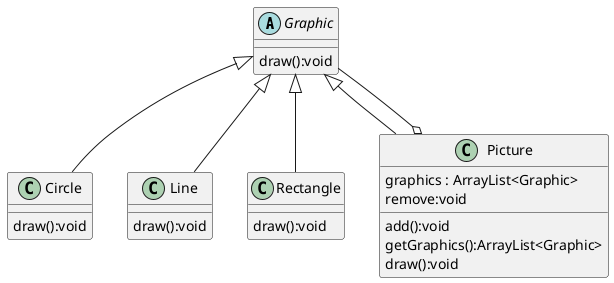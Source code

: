 @startuml
'https://plantuml.com/class-diagram

abstract Graphic {
    draw():void
}

class Circle extends Graphic {
    draw():void
}

class Line extends Graphic {
    draw():void
}

class Rectangle extends Graphic {
    draw():void
}

class Picture extends Graphic {
    graphics : ArrayList<Graphic>
    add():void
    remove:void
    getGraphics():ArrayList<Graphic>
    draw():void
}

Picture o-- Graphic

@enduml